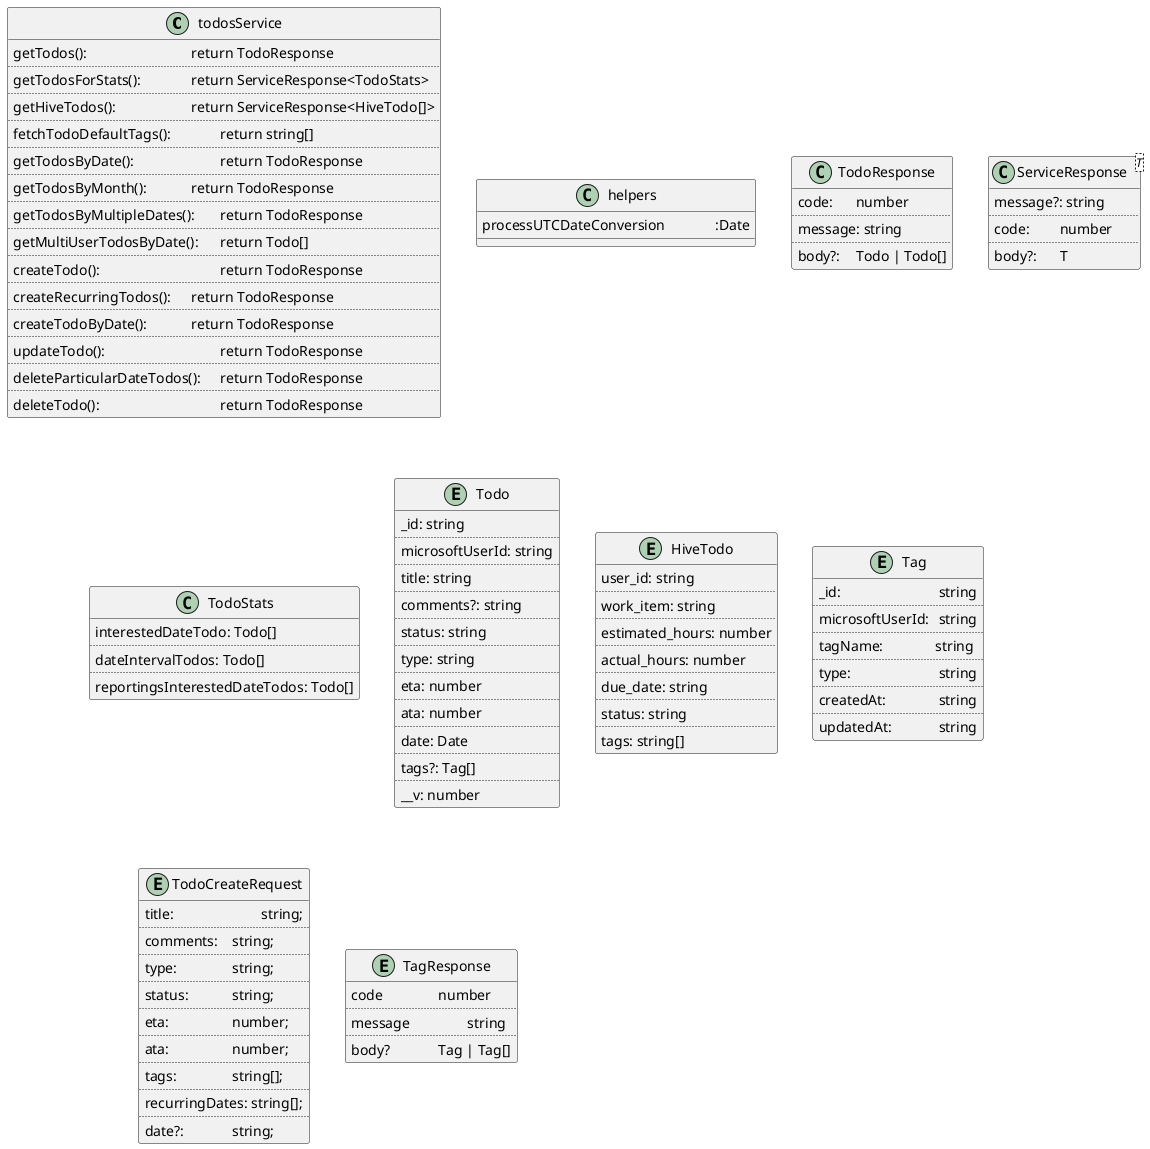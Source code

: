 @startuml CommonTagClassDiagram

class todosService {
  getTodos(): \t\t\t\t return TodoResponse
  ..
  getTodosForStats(): \t\t return ServiceResponse<TodoStats>
  ..
  getHiveTodos(): \t\t\t return ServiceResponse<HiveTodo[]>
  ..
  fetchTodoDefaultTags(): \t\t return string[]
  ..
  getTodosByDate(): \t\t\t return TodoResponse
  ..
  getTodosByMonth(): \t\t return TodoResponse
  ..
  getTodosByMultipleDates(): \t return TodoResponse
  ..
  getMultiUserTodosByDate(): \t return Todo[]
  ..
  createTodo(): \t\t\t\t return TodoResponse
  ..
  createRecurringTodos(): \t return TodoResponse
  ..
  createTodoByDate(): \t\t return TodoResponse
  ..
  updateTodo(): \t\t\t\t return TodoResponse
  ..
  deleteParticularDateTodos(): \t return TodoResponse
  ..
  deleteTodo(): \t\t\t\t return TodoResponse
}

class helpers {
    processUTCDateConversion \t\t:Date
}

class TodoResponse{
    code:\tnumber
    ..
    message: string
    ..
    body?:\tTodo | Todo[]
}

class ServiceResponse<T>{
  message?: string
  ..
  code: \t  number
  ..
  body?: \t  T
}

class TodoStats{
  interestedDateTodo: Todo[]
  ..
  dateIntervalTodos: Todo[]
  ..
  reportingsInterestedDateTodos: Todo[]
}

entity Todo{
  _id: string
  ..
  microsoftUserId: string
  ..
  title: string
  ..
  comments?: string
  ..
  status: string
  ..
  type: string
  ..
  eta: number
  ..
  ata: number
  ..
  date: Date
  ..
  tags?: Tag[]
  ..
  __v: number
}

entity HiveTodo{
  user_id: string
  ..
  work_item: string
  ..
  estimated_hours: number
  ..
  actual_hours: number
  ..
  due_date: string
  ..
  status: string
  ..
  tags: string[]
}


entity Tag{
    _id: \t\t\t\t string
    ..
    microsoftUserId: \t string
    ..
    tagName: \t\tstring 
    ..
    type: \t\t\t string
    ..
    createdAt: \t\t string
    ..
    updatedAt: \t\t string
}

entity TodoCreateRequest {
  title: \t\t\tstring;
  ..
  comments: \tstring;
  ..
  type: \t\tstring;
  ..
  status: \t\tstring;
  ..
  eta: \t\t\tnumber;
  ..
  ata: \t\t\tnumber;
  ..
  tags: \t\tstring[];
  ..
  recurringDates: string[];
  ..
  date?: \t\tstring;
}

entity TagResponse {
  code \t\tnumber
  ..
  message \t\tstring
  ..
  body? \t\tTag | Tag[]
}

@enduml
